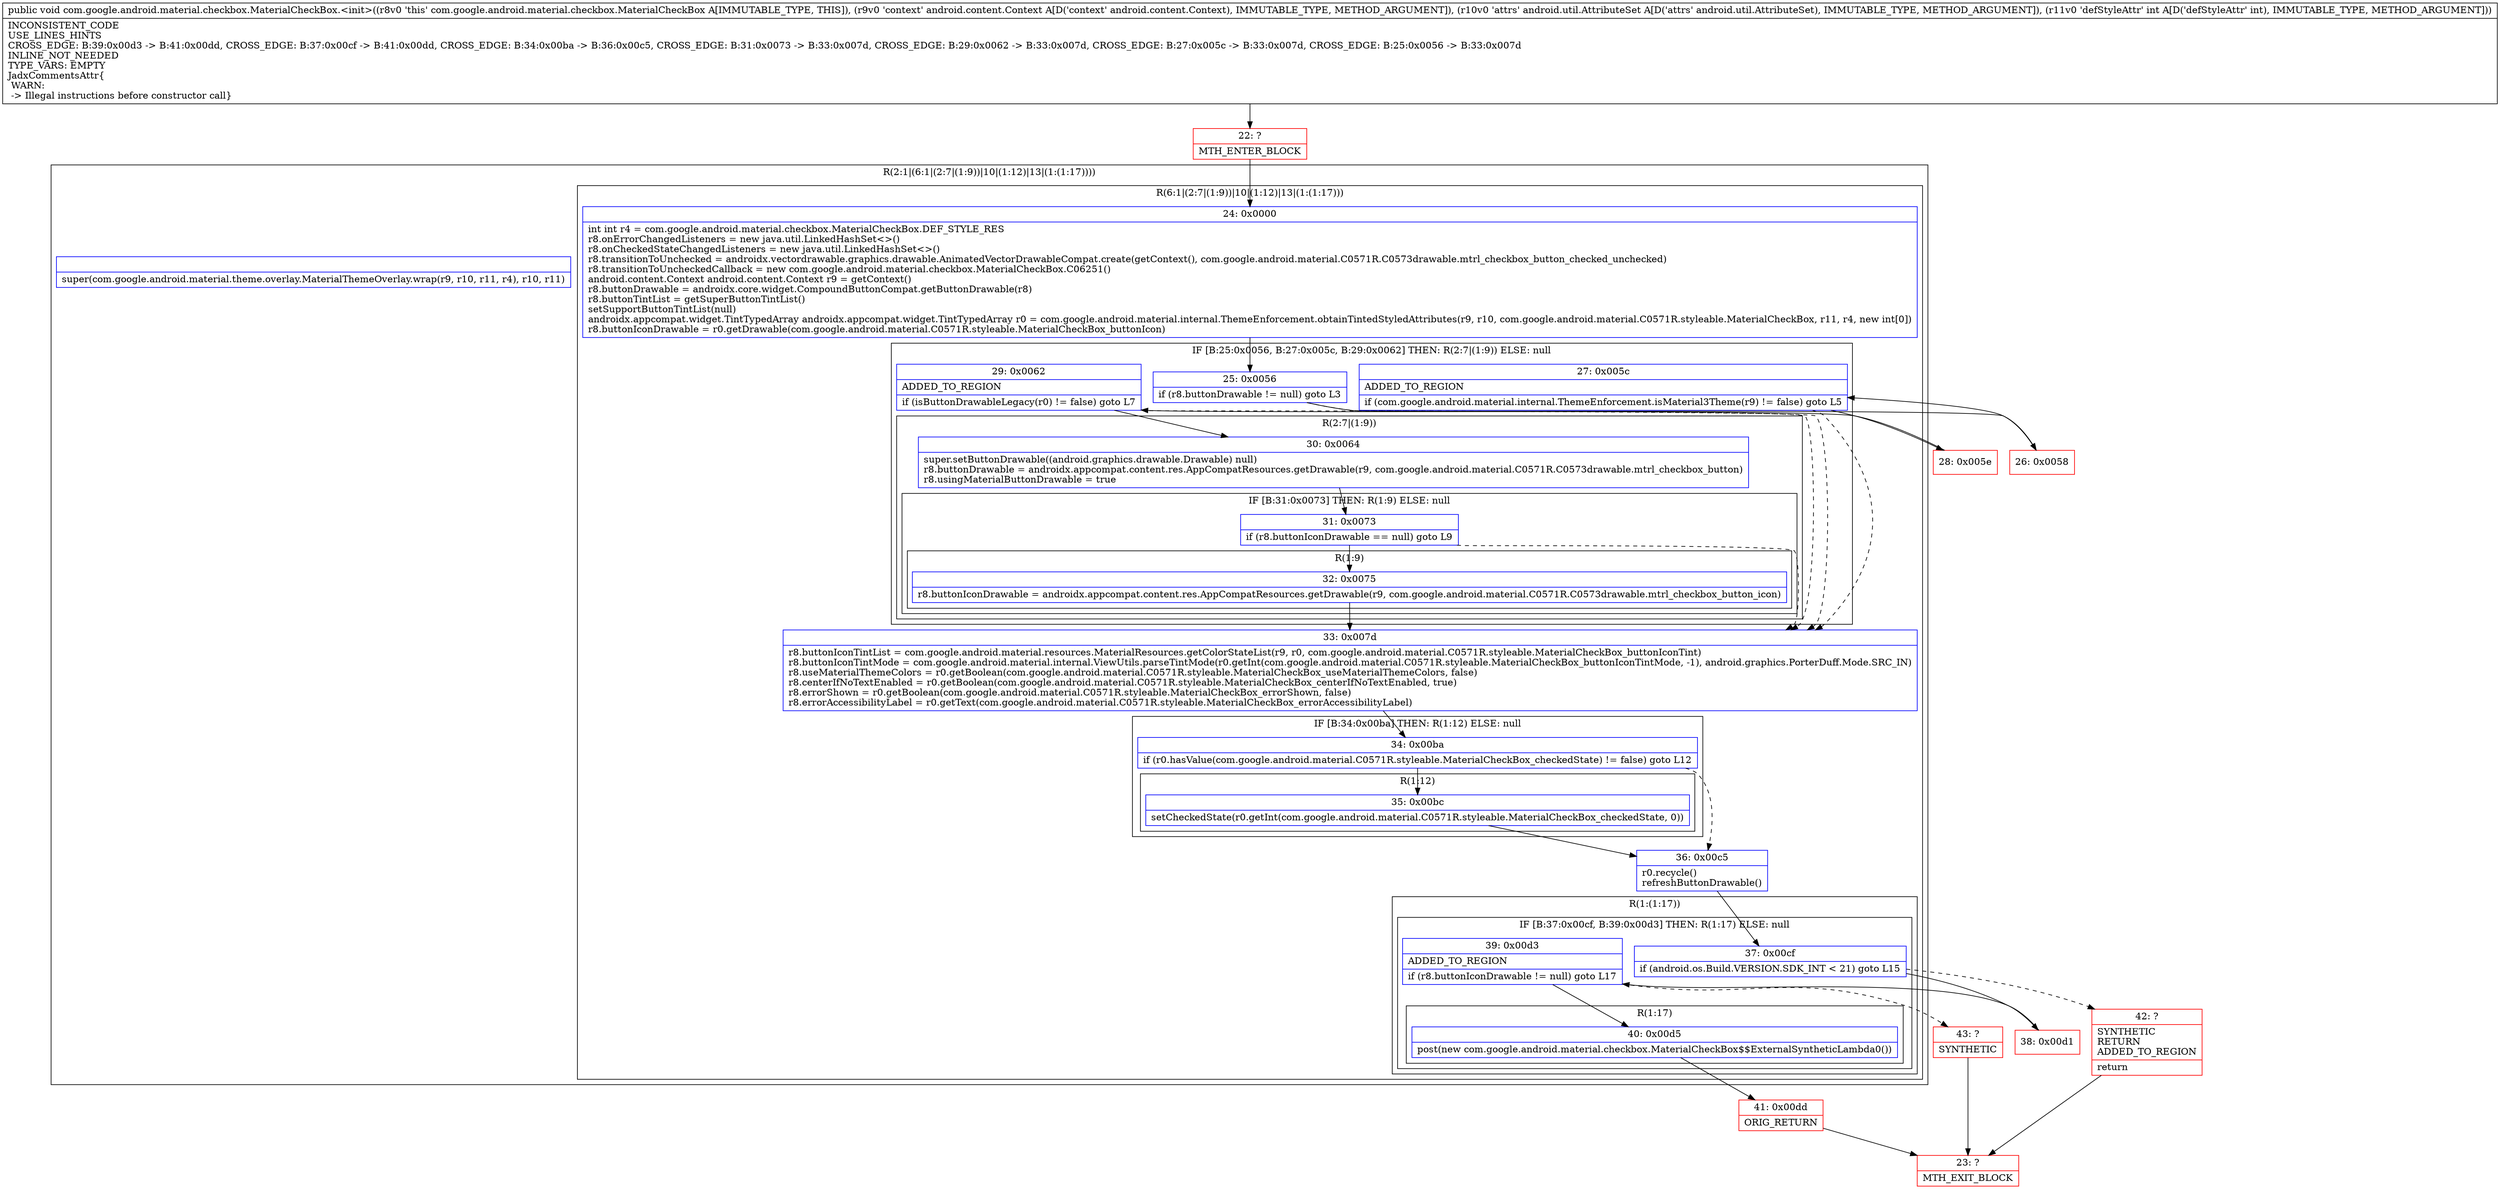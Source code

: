 digraph "CFG forcom.google.android.material.checkbox.MaterialCheckBox.\<init\>(Landroid\/content\/Context;Landroid\/util\/AttributeSet;I)V" {
subgraph cluster_Region_1501783042 {
label = "R(2:1|(6:1|(2:7|(1:9))|10|(1:12)|13|(1:(1:17))))";
node [shape=record,color=blue];
Node_InsnContainer_1439094409 [shape=record,label="{|super(com.google.android.material.theme.overlay.MaterialThemeOverlay.wrap(r9, r10, r11, r4), r10, r11)\l}"];
subgraph cluster_Region_1593329943 {
label = "R(6:1|(2:7|(1:9))|10|(1:12)|13|(1:(1:17)))";
node [shape=record,color=blue];
Node_24 [shape=record,label="{24\:\ 0x0000|int int r4 = com.google.android.material.checkbox.MaterialCheckBox.DEF_STYLE_RES\lr8.onErrorChangedListeners = new java.util.LinkedHashSet\<\>()\lr8.onCheckedStateChangedListeners = new java.util.LinkedHashSet\<\>()\lr8.transitionToUnchecked = androidx.vectordrawable.graphics.drawable.AnimatedVectorDrawableCompat.create(getContext(), com.google.android.material.C0571R.C0573drawable.mtrl_checkbox_button_checked_unchecked)\lr8.transitionToUncheckedCallback = new com.google.android.material.checkbox.MaterialCheckBox.C06251()\landroid.content.Context android.content.Context r9 = getContext()\lr8.buttonDrawable = androidx.core.widget.CompoundButtonCompat.getButtonDrawable(r8)\lr8.buttonTintList = getSuperButtonTintList()\lsetSupportButtonTintList(null)\landroidx.appcompat.widget.TintTypedArray androidx.appcompat.widget.TintTypedArray r0 = com.google.android.material.internal.ThemeEnforcement.obtainTintedStyledAttributes(r9, r10, com.google.android.material.C0571R.styleable.MaterialCheckBox, r11, r4, new int[0])\lr8.buttonIconDrawable = r0.getDrawable(com.google.android.material.C0571R.styleable.MaterialCheckBox_buttonIcon)\l}"];
subgraph cluster_IfRegion_1295595007 {
label = "IF [B:25:0x0056, B:27:0x005c, B:29:0x0062] THEN: R(2:7|(1:9)) ELSE: null";
node [shape=record,color=blue];
Node_25 [shape=record,label="{25\:\ 0x0056|if (r8.buttonDrawable != null) goto L3\l}"];
Node_27 [shape=record,label="{27\:\ 0x005c|ADDED_TO_REGION\l|if (com.google.android.material.internal.ThemeEnforcement.isMaterial3Theme(r9) != false) goto L5\l}"];
Node_29 [shape=record,label="{29\:\ 0x0062|ADDED_TO_REGION\l|if (isButtonDrawableLegacy(r0) != false) goto L7\l}"];
subgraph cluster_Region_599387394 {
label = "R(2:7|(1:9))";
node [shape=record,color=blue];
Node_30 [shape=record,label="{30\:\ 0x0064|super.setButtonDrawable((android.graphics.drawable.Drawable) null)\lr8.buttonDrawable = androidx.appcompat.content.res.AppCompatResources.getDrawable(r9, com.google.android.material.C0571R.C0573drawable.mtrl_checkbox_button)\lr8.usingMaterialButtonDrawable = true\l}"];
subgraph cluster_IfRegion_1493799744 {
label = "IF [B:31:0x0073] THEN: R(1:9) ELSE: null";
node [shape=record,color=blue];
Node_31 [shape=record,label="{31\:\ 0x0073|if (r8.buttonIconDrawable == null) goto L9\l}"];
subgraph cluster_Region_275233117 {
label = "R(1:9)";
node [shape=record,color=blue];
Node_32 [shape=record,label="{32\:\ 0x0075|r8.buttonIconDrawable = androidx.appcompat.content.res.AppCompatResources.getDrawable(r9, com.google.android.material.C0571R.C0573drawable.mtrl_checkbox_button_icon)\l}"];
}
}
}
}
Node_33 [shape=record,label="{33\:\ 0x007d|r8.buttonIconTintList = com.google.android.material.resources.MaterialResources.getColorStateList(r9, r0, com.google.android.material.C0571R.styleable.MaterialCheckBox_buttonIconTint)\lr8.buttonIconTintMode = com.google.android.material.internal.ViewUtils.parseTintMode(r0.getInt(com.google.android.material.C0571R.styleable.MaterialCheckBox_buttonIconTintMode, \-1), android.graphics.PorterDuff.Mode.SRC_IN)\lr8.useMaterialThemeColors = r0.getBoolean(com.google.android.material.C0571R.styleable.MaterialCheckBox_useMaterialThemeColors, false)\lr8.centerIfNoTextEnabled = r0.getBoolean(com.google.android.material.C0571R.styleable.MaterialCheckBox_centerIfNoTextEnabled, true)\lr8.errorShown = r0.getBoolean(com.google.android.material.C0571R.styleable.MaterialCheckBox_errorShown, false)\lr8.errorAccessibilityLabel = r0.getText(com.google.android.material.C0571R.styleable.MaterialCheckBox_errorAccessibilityLabel)\l}"];
subgraph cluster_IfRegion_206305975 {
label = "IF [B:34:0x00ba] THEN: R(1:12) ELSE: null";
node [shape=record,color=blue];
Node_34 [shape=record,label="{34\:\ 0x00ba|if (r0.hasValue(com.google.android.material.C0571R.styleable.MaterialCheckBox_checkedState) != false) goto L12\l}"];
subgraph cluster_Region_148484108 {
label = "R(1:12)";
node [shape=record,color=blue];
Node_35 [shape=record,label="{35\:\ 0x00bc|setCheckedState(r0.getInt(com.google.android.material.C0571R.styleable.MaterialCheckBox_checkedState, 0))\l}"];
}
}
Node_36 [shape=record,label="{36\:\ 0x00c5|r0.recycle()\lrefreshButtonDrawable()\l}"];
subgraph cluster_Region_895337546 {
label = "R(1:(1:17))";
node [shape=record,color=blue];
subgraph cluster_IfRegion_2000426391 {
label = "IF [B:37:0x00cf, B:39:0x00d3] THEN: R(1:17) ELSE: null";
node [shape=record,color=blue];
Node_37 [shape=record,label="{37\:\ 0x00cf|if (android.os.Build.VERSION.SDK_INT \< 21) goto L15\l}"];
Node_39 [shape=record,label="{39\:\ 0x00d3|ADDED_TO_REGION\l|if (r8.buttonIconDrawable != null) goto L17\l}"];
subgraph cluster_Region_346941287 {
label = "R(1:17)";
node [shape=record,color=blue];
Node_40 [shape=record,label="{40\:\ 0x00d5|post(new com.google.android.material.checkbox.MaterialCheckBox$$ExternalSyntheticLambda0())\l}"];
}
}
}
}
}
Node_22 [shape=record,color=red,label="{22\:\ ?|MTH_ENTER_BLOCK\l}"];
Node_26 [shape=record,color=red,label="{26\:\ 0x0058}"];
Node_28 [shape=record,color=red,label="{28\:\ 0x005e}"];
Node_38 [shape=record,color=red,label="{38\:\ 0x00d1}"];
Node_41 [shape=record,color=red,label="{41\:\ 0x00dd|ORIG_RETURN\l}"];
Node_23 [shape=record,color=red,label="{23\:\ ?|MTH_EXIT_BLOCK\l}"];
Node_43 [shape=record,color=red,label="{43\:\ ?|SYNTHETIC\l}"];
Node_42 [shape=record,color=red,label="{42\:\ ?|SYNTHETIC\lRETURN\lADDED_TO_REGION\l|return\l}"];
MethodNode[shape=record,label="{public void com.google.android.material.checkbox.MaterialCheckBox.\<init\>((r8v0 'this' com.google.android.material.checkbox.MaterialCheckBox A[IMMUTABLE_TYPE, THIS]), (r9v0 'context' android.content.Context A[D('context' android.content.Context), IMMUTABLE_TYPE, METHOD_ARGUMENT]), (r10v0 'attrs' android.util.AttributeSet A[D('attrs' android.util.AttributeSet), IMMUTABLE_TYPE, METHOD_ARGUMENT]), (r11v0 'defStyleAttr' int A[D('defStyleAttr' int), IMMUTABLE_TYPE, METHOD_ARGUMENT]))  | INCONSISTENT_CODE\lUSE_LINES_HINTS\lCROSS_EDGE: B:39:0x00d3 \-\> B:41:0x00dd, CROSS_EDGE: B:37:0x00cf \-\> B:41:0x00dd, CROSS_EDGE: B:34:0x00ba \-\> B:36:0x00c5, CROSS_EDGE: B:31:0x0073 \-\> B:33:0x007d, CROSS_EDGE: B:29:0x0062 \-\> B:33:0x007d, CROSS_EDGE: B:27:0x005c \-\> B:33:0x007d, CROSS_EDGE: B:25:0x0056 \-\> B:33:0x007d\lINLINE_NOT_NEEDED\lTYPE_VARS: EMPTY\lJadxCommentsAttr\{\l WARN: \l \-\> Illegal instructions before constructor call\}\l}"];
MethodNode -> Node_22;Node_24 -> Node_25;
Node_25 -> Node_26;
Node_25 -> Node_33[style=dashed];
Node_27 -> Node_28;
Node_27 -> Node_33[style=dashed];
Node_29 -> Node_30;
Node_29 -> Node_33[style=dashed];
Node_30 -> Node_31;
Node_31 -> Node_32;
Node_31 -> Node_33[style=dashed];
Node_32 -> Node_33;
Node_33 -> Node_34;
Node_34 -> Node_35;
Node_34 -> Node_36[style=dashed];
Node_35 -> Node_36;
Node_36 -> Node_37;
Node_37 -> Node_38;
Node_37 -> Node_42[style=dashed];
Node_39 -> Node_40;
Node_39 -> Node_43[style=dashed];
Node_40 -> Node_41;
Node_22 -> Node_24;
Node_26 -> Node_27;
Node_28 -> Node_29;
Node_38 -> Node_39;
Node_41 -> Node_23;
Node_43 -> Node_23;
Node_42 -> Node_23;
}

